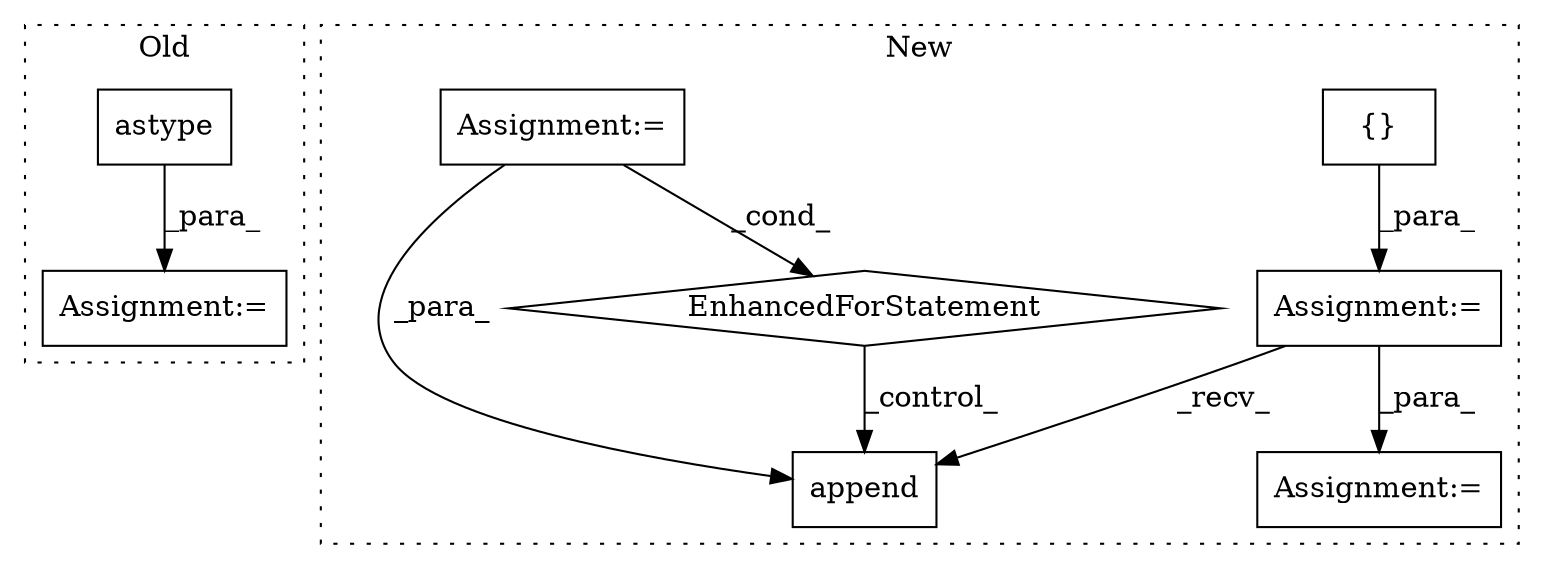 digraph G {
subgraph cluster0 {
1 [label="astype" a="32" s="2286,2299" l="7,1" shape="box"];
3 [label="Assignment:=" a="7" s="2187,2301" l="63,2" shape="box"];
label = "Old";
style="dotted";
}
subgraph cluster1 {
2 [label="append" a="32" s="2223,2301" l="7,1" shape="box"];
4 [label="{}" a="4" s="2129" l="2" shape="box"];
5 [label="Assignment:=" a="7" s="2119" l="1" shape="box"];
6 [label="Assignment:=" a="7" s="2321" l="1" shape="box"];
7 [label="Assignment:=" a="7" s="2137,2202" l="53,2" shape="box"];
8 [label="EnhancedForStatement" a="70" s="2137,2202" l="53,2" shape="diamond"];
label = "New";
style="dotted";
}
1 -> 3 [label="_para_"];
4 -> 5 [label="_para_"];
5 -> 2 [label="_recv_"];
5 -> 6 [label="_para_"];
7 -> 8 [label="_cond_"];
7 -> 2 [label="_para_"];
8 -> 2 [label="_control_"];
}